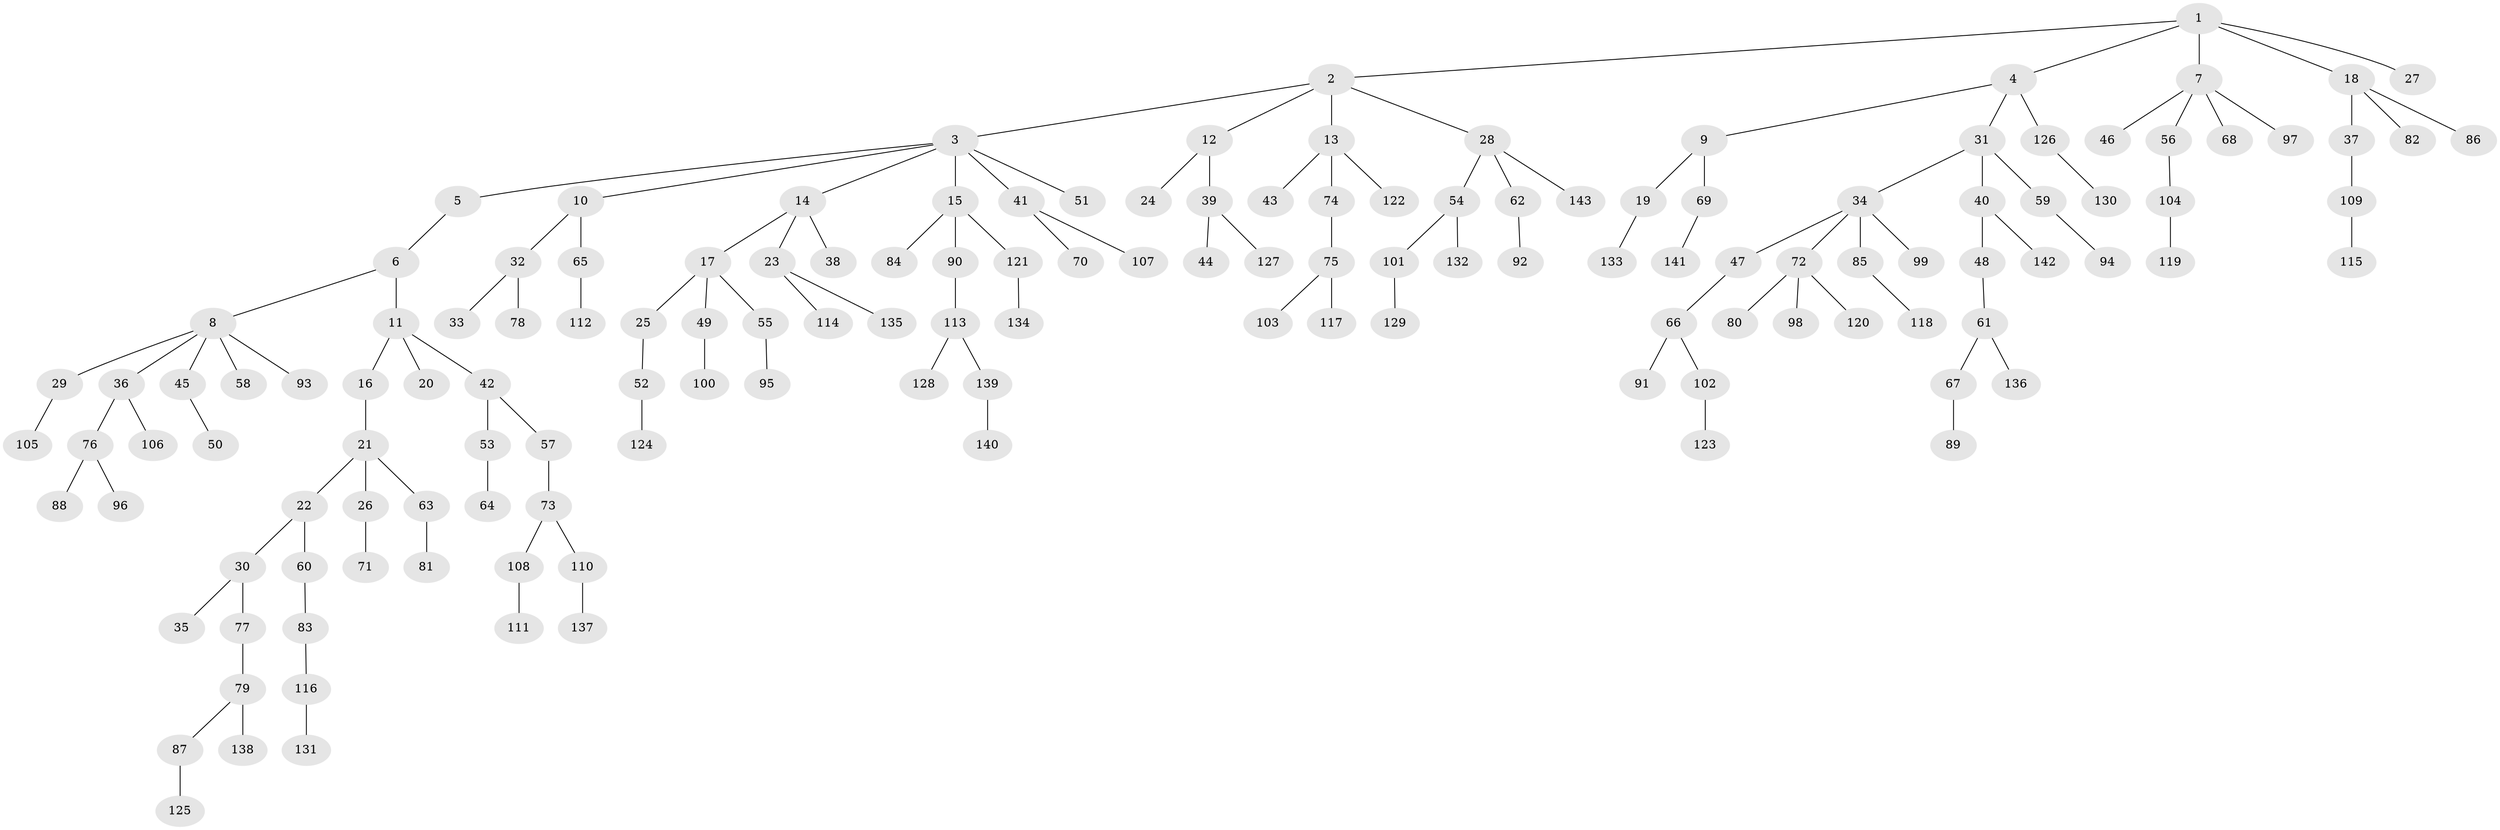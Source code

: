 // coarse degree distribution, {4: 0.09, 5: 0.03, 9: 0.01, 6: 0.01, 2: 0.16, 3: 0.15, 1: 0.55}
// Generated by graph-tools (version 1.1) at 2025/24/03/03/25 07:24:08]
// undirected, 143 vertices, 142 edges
graph export_dot {
graph [start="1"]
  node [color=gray90,style=filled];
  1;
  2;
  3;
  4;
  5;
  6;
  7;
  8;
  9;
  10;
  11;
  12;
  13;
  14;
  15;
  16;
  17;
  18;
  19;
  20;
  21;
  22;
  23;
  24;
  25;
  26;
  27;
  28;
  29;
  30;
  31;
  32;
  33;
  34;
  35;
  36;
  37;
  38;
  39;
  40;
  41;
  42;
  43;
  44;
  45;
  46;
  47;
  48;
  49;
  50;
  51;
  52;
  53;
  54;
  55;
  56;
  57;
  58;
  59;
  60;
  61;
  62;
  63;
  64;
  65;
  66;
  67;
  68;
  69;
  70;
  71;
  72;
  73;
  74;
  75;
  76;
  77;
  78;
  79;
  80;
  81;
  82;
  83;
  84;
  85;
  86;
  87;
  88;
  89;
  90;
  91;
  92;
  93;
  94;
  95;
  96;
  97;
  98;
  99;
  100;
  101;
  102;
  103;
  104;
  105;
  106;
  107;
  108;
  109;
  110;
  111;
  112;
  113;
  114;
  115;
  116;
  117;
  118;
  119;
  120;
  121;
  122;
  123;
  124;
  125;
  126;
  127;
  128;
  129;
  130;
  131;
  132;
  133;
  134;
  135;
  136;
  137;
  138;
  139;
  140;
  141;
  142;
  143;
  1 -- 2;
  1 -- 4;
  1 -- 7;
  1 -- 18;
  1 -- 27;
  2 -- 3;
  2 -- 12;
  2 -- 13;
  2 -- 28;
  3 -- 5;
  3 -- 10;
  3 -- 14;
  3 -- 15;
  3 -- 41;
  3 -- 51;
  4 -- 9;
  4 -- 31;
  4 -- 126;
  5 -- 6;
  6 -- 8;
  6 -- 11;
  7 -- 46;
  7 -- 56;
  7 -- 68;
  7 -- 97;
  8 -- 29;
  8 -- 36;
  8 -- 45;
  8 -- 58;
  8 -- 93;
  9 -- 19;
  9 -- 69;
  10 -- 32;
  10 -- 65;
  11 -- 16;
  11 -- 20;
  11 -- 42;
  12 -- 24;
  12 -- 39;
  13 -- 43;
  13 -- 74;
  13 -- 122;
  14 -- 17;
  14 -- 23;
  14 -- 38;
  15 -- 84;
  15 -- 90;
  15 -- 121;
  16 -- 21;
  17 -- 25;
  17 -- 49;
  17 -- 55;
  18 -- 37;
  18 -- 82;
  18 -- 86;
  19 -- 133;
  21 -- 22;
  21 -- 26;
  21 -- 63;
  22 -- 30;
  22 -- 60;
  23 -- 114;
  23 -- 135;
  25 -- 52;
  26 -- 71;
  28 -- 54;
  28 -- 62;
  28 -- 143;
  29 -- 105;
  30 -- 35;
  30 -- 77;
  31 -- 34;
  31 -- 40;
  31 -- 59;
  32 -- 33;
  32 -- 78;
  34 -- 47;
  34 -- 72;
  34 -- 85;
  34 -- 99;
  36 -- 76;
  36 -- 106;
  37 -- 109;
  39 -- 44;
  39 -- 127;
  40 -- 48;
  40 -- 142;
  41 -- 70;
  41 -- 107;
  42 -- 53;
  42 -- 57;
  45 -- 50;
  47 -- 66;
  48 -- 61;
  49 -- 100;
  52 -- 124;
  53 -- 64;
  54 -- 101;
  54 -- 132;
  55 -- 95;
  56 -- 104;
  57 -- 73;
  59 -- 94;
  60 -- 83;
  61 -- 67;
  61 -- 136;
  62 -- 92;
  63 -- 81;
  65 -- 112;
  66 -- 91;
  66 -- 102;
  67 -- 89;
  69 -- 141;
  72 -- 80;
  72 -- 98;
  72 -- 120;
  73 -- 108;
  73 -- 110;
  74 -- 75;
  75 -- 103;
  75 -- 117;
  76 -- 88;
  76 -- 96;
  77 -- 79;
  79 -- 87;
  79 -- 138;
  83 -- 116;
  85 -- 118;
  87 -- 125;
  90 -- 113;
  101 -- 129;
  102 -- 123;
  104 -- 119;
  108 -- 111;
  109 -- 115;
  110 -- 137;
  113 -- 128;
  113 -- 139;
  116 -- 131;
  121 -- 134;
  126 -- 130;
  139 -- 140;
}

